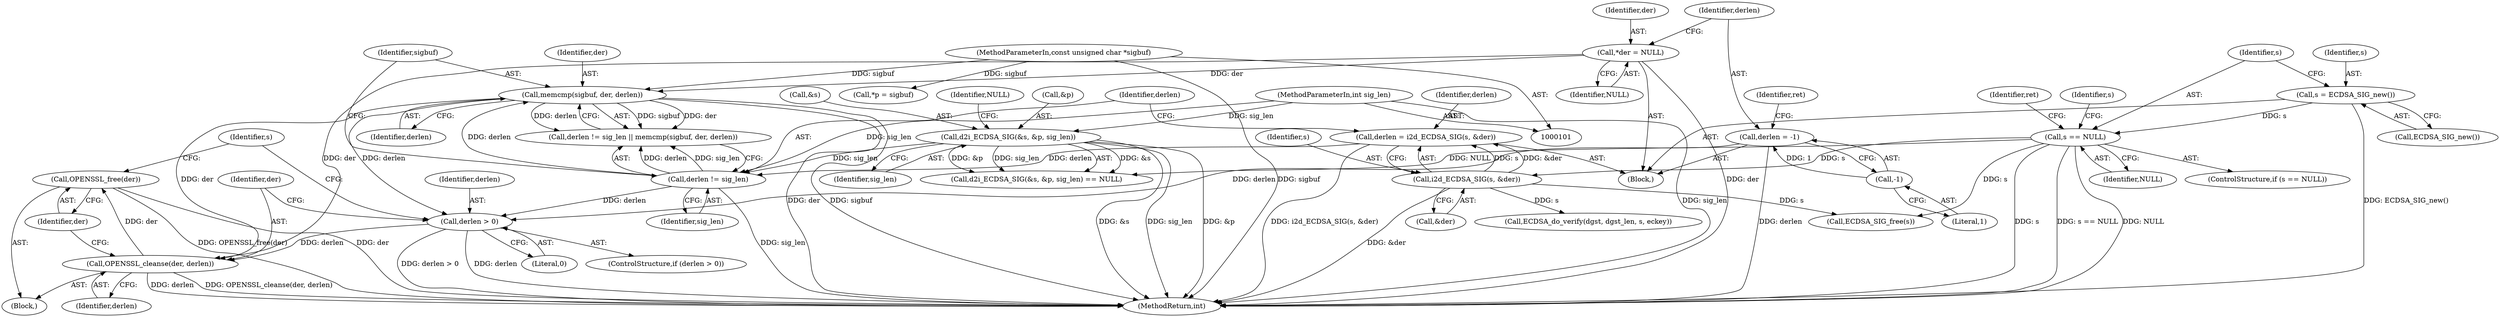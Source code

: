 digraph "0_openssl_684400ce192dac51df3d3e92b61830a6ef90be3e_1@API" {
"1000179" [label="(Call,OPENSSL_free(der))"];
"1000176" [label="(Call,OPENSSL_cleanse(der, derlen))"];
"1000158" [label="(Call,memcmp(sigbuf, der, derlen))"];
"1000105" [label="(MethodParameterIn,const unsigned char *sigbuf)"];
"1000115" [label="(Call,*der = NULL)"];
"1000155" [label="(Call,derlen != sig_len)"];
"1000147" [label="(Call,derlen = i2d_ECDSA_SIG(s, &der))"];
"1000149" [label="(Call,i2d_ECDSA_SIG(s, &der))"];
"1000132" [label="(Call,s == NULL)"];
"1000128" [label="(Call,s = ECDSA_SIG_new())"];
"1000139" [label="(Call,d2i_ECDSA_SIG(&s, &p, sig_len))"];
"1000106" [label="(MethodParameterIn,int sig_len)"];
"1000172" [label="(Call,derlen > 0)"];
"1000119" [label="(Call,derlen = -1)"];
"1000121" [label="(Call,-1)"];
"1000142" [label="(Call,&p)"];
"1000175" [label="(Block,)"];
"1000139" [label="(Call,d2i_ECDSA_SIG(&s, &p, sig_len))"];
"1000149" [label="(Call,i2d_ECDSA_SIG(s, &der))"];
"1000111" [label="(Call,*p = sigbuf)"];
"1000158" [label="(Call,memcmp(sigbuf, der, derlen))"];
"1000161" [label="(Identifier,derlen)"];
"1000130" [label="(Call,ECDSA_SIG_new())"];
"1000129" [label="(Identifier,s)"];
"1000119" [label="(Call,derlen = -1)"];
"1000165" [label="(Call,ECDSA_do_verify(dgst, dgst_len, s, eckey))"];
"1000160" [label="(Identifier,der)"];
"1000106" [label="(MethodParameterIn,int sig_len)"];
"1000172" [label="(Call,derlen > 0)"];
"1000159" [label="(Identifier,sigbuf)"];
"1000105" [label="(MethodParameterIn,const unsigned char *sigbuf)"];
"1000120" [label="(Identifier,derlen)"];
"1000132" [label="(Call,s == NULL)"];
"1000125" [label="(Identifier,ret)"];
"1000156" [label="(Identifier,derlen)"];
"1000148" [label="(Identifier,derlen)"];
"1000157" [label="(Identifier,sig_len)"];
"1000180" [label="(Identifier,der)"];
"1000108" [label="(Block,)"];
"1000134" [label="(Identifier,NULL)"];
"1000115" [label="(Call,*der = NULL)"];
"1000171" [label="(ControlStructure,if (derlen > 0))"];
"1000155" [label="(Call,derlen != sig_len)"];
"1000140" [label="(Call,&s)"];
"1000144" [label="(Identifier,sig_len)"];
"1000173" [label="(Identifier,derlen)"];
"1000122" [label="(Literal,1)"];
"1000147" [label="(Call,derlen = i2d_ECDSA_SIG(s, &der))"];
"1000117" [label="(Identifier,NULL)"];
"1000185" [label="(MethodReturn,int)"];
"1000176" [label="(Call,OPENSSL_cleanse(der, derlen))"];
"1000141" [label="(Identifier,s)"];
"1000150" [label="(Identifier,s)"];
"1000174" [label="(Literal,0)"];
"1000181" [label="(Call,ECDSA_SIG_free(s))"];
"1000128" [label="(Call,s = ECDSA_SIG_new())"];
"1000136" [label="(Identifier,ret)"];
"1000116" [label="(Identifier,der)"];
"1000133" [label="(Identifier,s)"];
"1000178" [label="(Identifier,derlen)"];
"1000177" [label="(Identifier,der)"];
"1000138" [label="(Call,d2i_ECDSA_SIG(&s, &p, sig_len) == NULL)"];
"1000131" [label="(ControlStructure,if (s == NULL))"];
"1000182" [label="(Identifier,s)"];
"1000179" [label="(Call,OPENSSL_free(der))"];
"1000121" [label="(Call,-1)"];
"1000154" [label="(Call,derlen != sig_len || memcmp(sigbuf, der, derlen))"];
"1000145" [label="(Identifier,NULL)"];
"1000151" [label="(Call,&der)"];
"1000179" -> "1000175"  [label="AST: "];
"1000179" -> "1000180"  [label="CFG: "];
"1000180" -> "1000179"  [label="AST: "];
"1000182" -> "1000179"  [label="CFG: "];
"1000179" -> "1000185"  [label="DDG: OPENSSL_free(der)"];
"1000179" -> "1000185"  [label="DDG: der"];
"1000176" -> "1000179"  [label="DDG: der"];
"1000176" -> "1000175"  [label="AST: "];
"1000176" -> "1000178"  [label="CFG: "];
"1000177" -> "1000176"  [label="AST: "];
"1000178" -> "1000176"  [label="AST: "];
"1000180" -> "1000176"  [label="CFG: "];
"1000176" -> "1000185"  [label="DDG: derlen"];
"1000176" -> "1000185"  [label="DDG: OPENSSL_cleanse(der, derlen)"];
"1000158" -> "1000176"  [label="DDG: der"];
"1000115" -> "1000176"  [label="DDG: der"];
"1000172" -> "1000176"  [label="DDG: derlen"];
"1000158" -> "1000154"  [label="AST: "];
"1000158" -> "1000161"  [label="CFG: "];
"1000159" -> "1000158"  [label="AST: "];
"1000160" -> "1000158"  [label="AST: "];
"1000161" -> "1000158"  [label="AST: "];
"1000154" -> "1000158"  [label="CFG: "];
"1000158" -> "1000185"  [label="DDG: der"];
"1000158" -> "1000185"  [label="DDG: sigbuf"];
"1000158" -> "1000154"  [label="DDG: sigbuf"];
"1000158" -> "1000154"  [label="DDG: der"];
"1000158" -> "1000154"  [label="DDG: derlen"];
"1000105" -> "1000158"  [label="DDG: sigbuf"];
"1000115" -> "1000158"  [label="DDG: der"];
"1000155" -> "1000158"  [label="DDG: derlen"];
"1000158" -> "1000172"  [label="DDG: derlen"];
"1000105" -> "1000101"  [label="AST: "];
"1000105" -> "1000185"  [label="DDG: sigbuf"];
"1000105" -> "1000111"  [label="DDG: sigbuf"];
"1000115" -> "1000108"  [label="AST: "];
"1000115" -> "1000117"  [label="CFG: "];
"1000116" -> "1000115"  [label="AST: "];
"1000117" -> "1000115"  [label="AST: "];
"1000120" -> "1000115"  [label="CFG: "];
"1000115" -> "1000185"  [label="DDG: der"];
"1000155" -> "1000154"  [label="AST: "];
"1000155" -> "1000157"  [label="CFG: "];
"1000156" -> "1000155"  [label="AST: "];
"1000157" -> "1000155"  [label="AST: "];
"1000159" -> "1000155"  [label="CFG: "];
"1000154" -> "1000155"  [label="CFG: "];
"1000155" -> "1000185"  [label="DDG: sig_len"];
"1000155" -> "1000154"  [label="DDG: derlen"];
"1000155" -> "1000154"  [label="DDG: sig_len"];
"1000147" -> "1000155"  [label="DDG: derlen"];
"1000139" -> "1000155"  [label="DDG: sig_len"];
"1000106" -> "1000155"  [label="DDG: sig_len"];
"1000155" -> "1000172"  [label="DDG: derlen"];
"1000147" -> "1000108"  [label="AST: "];
"1000147" -> "1000149"  [label="CFG: "];
"1000148" -> "1000147"  [label="AST: "];
"1000149" -> "1000147"  [label="AST: "];
"1000156" -> "1000147"  [label="CFG: "];
"1000147" -> "1000185"  [label="DDG: i2d_ECDSA_SIG(s, &der)"];
"1000149" -> "1000147"  [label="DDG: s"];
"1000149" -> "1000147"  [label="DDG: &der"];
"1000149" -> "1000151"  [label="CFG: "];
"1000150" -> "1000149"  [label="AST: "];
"1000151" -> "1000149"  [label="AST: "];
"1000149" -> "1000185"  [label="DDG: &der"];
"1000132" -> "1000149"  [label="DDG: s"];
"1000149" -> "1000165"  [label="DDG: s"];
"1000149" -> "1000181"  [label="DDG: s"];
"1000132" -> "1000131"  [label="AST: "];
"1000132" -> "1000134"  [label="CFG: "];
"1000133" -> "1000132"  [label="AST: "];
"1000134" -> "1000132"  [label="AST: "];
"1000136" -> "1000132"  [label="CFG: "];
"1000141" -> "1000132"  [label="CFG: "];
"1000132" -> "1000185"  [label="DDG: s == NULL"];
"1000132" -> "1000185"  [label="DDG: NULL"];
"1000132" -> "1000185"  [label="DDG: s"];
"1000128" -> "1000132"  [label="DDG: s"];
"1000132" -> "1000138"  [label="DDG: NULL"];
"1000132" -> "1000181"  [label="DDG: s"];
"1000128" -> "1000108"  [label="AST: "];
"1000128" -> "1000130"  [label="CFG: "];
"1000129" -> "1000128"  [label="AST: "];
"1000130" -> "1000128"  [label="AST: "];
"1000133" -> "1000128"  [label="CFG: "];
"1000128" -> "1000185"  [label="DDG: ECDSA_SIG_new()"];
"1000139" -> "1000138"  [label="AST: "];
"1000139" -> "1000144"  [label="CFG: "];
"1000140" -> "1000139"  [label="AST: "];
"1000142" -> "1000139"  [label="AST: "];
"1000144" -> "1000139"  [label="AST: "];
"1000145" -> "1000139"  [label="CFG: "];
"1000139" -> "1000185"  [label="DDG: &p"];
"1000139" -> "1000185"  [label="DDG: &s"];
"1000139" -> "1000185"  [label="DDG: sig_len"];
"1000139" -> "1000138"  [label="DDG: &s"];
"1000139" -> "1000138"  [label="DDG: &p"];
"1000139" -> "1000138"  [label="DDG: sig_len"];
"1000106" -> "1000139"  [label="DDG: sig_len"];
"1000106" -> "1000101"  [label="AST: "];
"1000106" -> "1000185"  [label="DDG: sig_len"];
"1000172" -> "1000171"  [label="AST: "];
"1000172" -> "1000174"  [label="CFG: "];
"1000173" -> "1000172"  [label="AST: "];
"1000174" -> "1000172"  [label="AST: "];
"1000177" -> "1000172"  [label="CFG: "];
"1000182" -> "1000172"  [label="CFG: "];
"1000172" -> "1000185"  [label="DDG: derlen > 0"];
"1000172" -> "1000185"  [label="DDG: derlen"];
"1000119" -> "1000172"  [label="DDG: derlen"];
"1000119" -> "1000108"  [label="AST: "];
"1000119" -> "1000121"  [label="CFG: "];
"1000120" -> "1000119"  [label="AST: "];
"1000121" -> "1000119"  [label="AST: "];
"1000125" -> "1000119"  [label="CFG: "];
"1000119" -> "1000185"  [label="DDG: derlen"];
"1000121" -> "1000119"  [label="DDG: 1"];
"1000121" -> "1000122"  [label="CFG: "];
"1000122" -> "1000121"  [label="AST: "];
}
